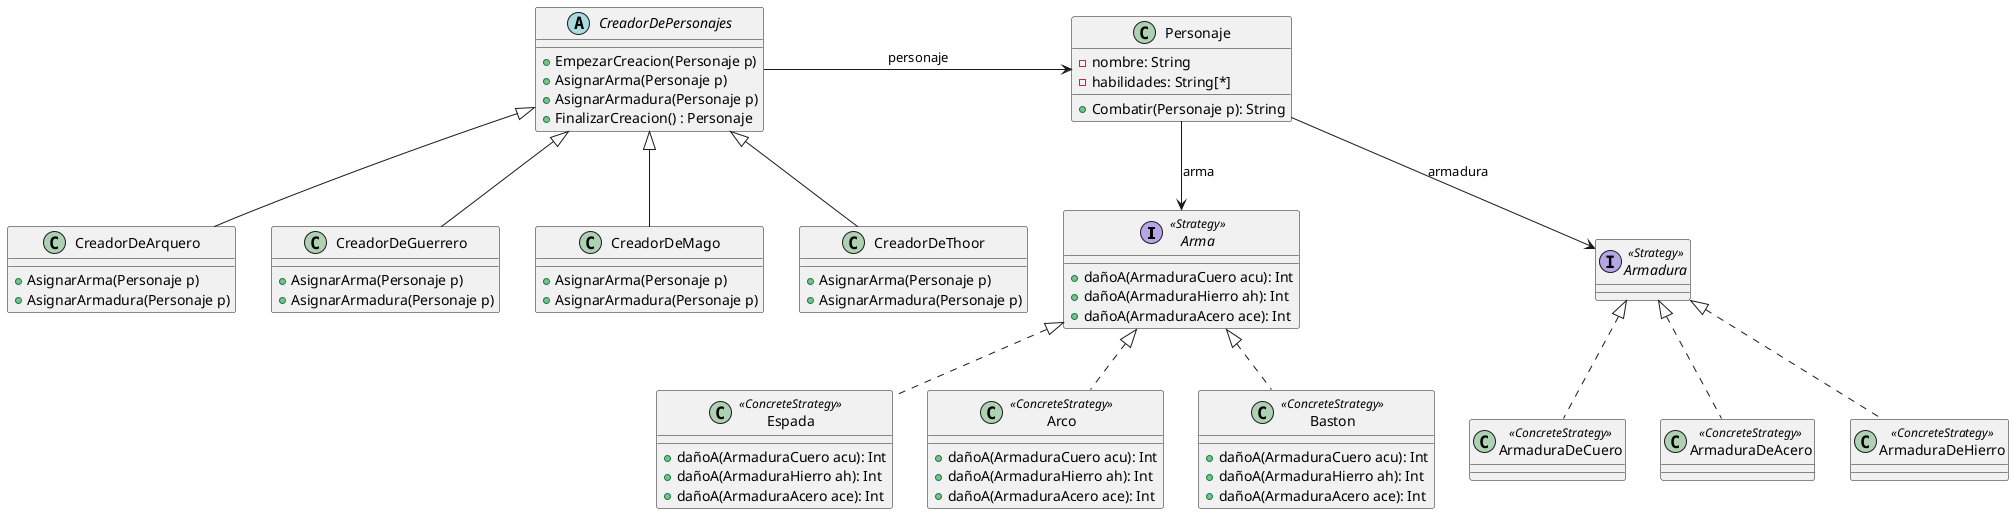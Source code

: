 @startuml Ejercicio20

Arma <|.. Espada
Arma <|.. Arco
Arma <|.. Baston
Armadura <|.. ArmaduraDeCuero
Armadura <|.. ArmaduraDeAcero
Armadura <|.. ArmaduraDeHierro
Personaje --> Arma : arma 
Personaje --> Armadura : armadura 
CreadorDePersonajes -> Personaje : personaje
CreadorDePersonajes <|-- CreadorDeArquero
CreadorDePersonajes <|-- CreadorDeGuerrero
CreadorDePersonajes <|-- CreadorDeMago
CreadorDePersonajes <|-- CreadorDeThoor

'Estaba en la duda de hacer una Strategy con los personajes, pero entiendo que justamente tienen el nombre para Identificarse entonces lo mas sensato es hacer un Strategy de Armadura y la clase Personaje se diferencia de otra por su nombre.

'Para crear los personajes, uso un Builder? Pq deberia tener dos directores que indiquen el orden, ya que el mago tiene 2 habilidades y el guerrero 1 (Entiendo que el arquero tendria combate a distancia aunque no diga nada).

interface Arma <<Strategy>>{
    +dañoA(ArmaduraCuero acu): Int 
    +dañoA(ArmaduraHierro ah): Int 
    +dañoA(ArmaduraAcero ace): Int 
}

class Espada <<ConcreteStrategy>>{
    +dañoA(ArmaduraCuero acu): Int 
    +dañoA(ArmaduraHierro ah): Int 
    +dañoA(ArmaduraAcero ace): Int 
}

class Arco <<ConcreteStrategy>>{
    +dañoA(ArmaduraCuero acu): Int 
    +dañoA(ArmaduraHierro ah): Int 
    +dañoA(ArmaduraAcero ace): Int 
}

Class Baston <<ConcreteStrategy>>{
    +dañoA(ArmaduraCuero acu): Int 
    +dañoA(ArmaduraHierro ah): Int 
    +dañoA(ArmaduraAcero ace): Int 
}

'El String seria para saber si gano o perdio? Aunque en realidad los dos reciben daño.
class Personaje{
    -nombre: String
    -habilidades: String[*]
    +Combatir(Personaje p): String 
}

'Lo que me hace ruido, es que queda vacia porque no tiene una defenesa o un algo que le pueda aplicar. 
'Sino que hago, lo identifico por un String?
'Pq encima no tienen algo que sea defensa contra 
interface Armadura <<Strategy>>{ 

}

class ArmaduraDeCuero <<ConcreteStrategy>>{

}

class ArmaduraDeHierro <<ConcreteStrategy>>{

}

class ArmaduraDeAcero <<ConcreteStrategy>>{

}

abstract class CreadorDePersonajes{
    +EmpezarCreacion(Personaje p)
    +AsignarArma(Personaje p)
    +AsignarArmadura(Personaje p)
    +FinalizarCreacion() : Personaje
}

class CreadorDeGuerrero{
    +AsignarArma(Personaje p)
    +AsignarArmadura(Personaje p)
}

class CreadorDeArquero{
    +AsignarArma(Personaje p)
    +AsignarArmadura(Personaje p)
}

class CreadorDeMago{
    +AsignarArma(Personaje p)
    +AsignarArmadura(Personaje p)
}

class CreadorDeThoor{
    +AsignarArma(Personaje p)
    +AsignarArmadura(Personaje p)
}
@enduml
